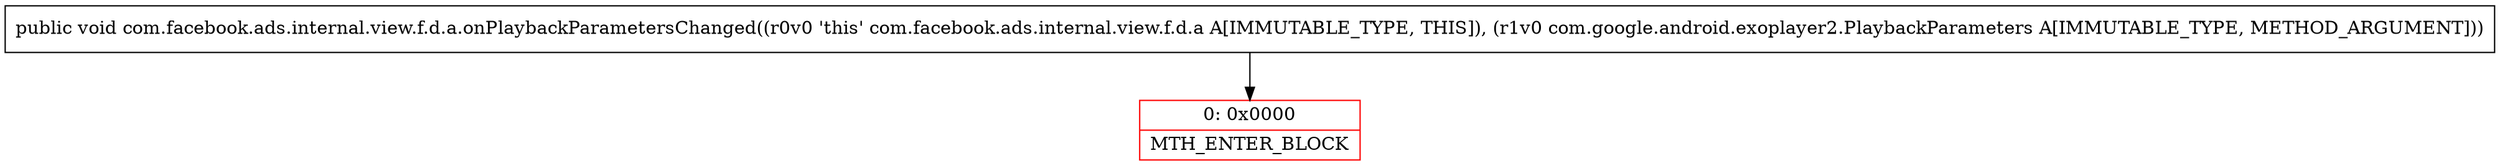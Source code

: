 digraph "CFG forcom.facebook.ads.internal.view.f.d.a.onPlaybackParametersChanged(Lcom\/google\/android\/exoplayer2\/PlaybackParameters;)V" {
subgraph cluster_Region_887495389 {
label = "R(0)";
node [shape=record,color=blue];
}
Node_0 [shape=record,color=red,label="{0\:\ 0x0000|MTH_ENTER_BLOCK\l}"];
MethodNode[shape=record,label="{public void com.facebook.ads.internal.view.f.d.a.onPlaybackParametersChanged((r0v0 'this' com.facebook.ads.internal.view.f.d.a A[IMMUTABLE_TYPE, THIS]), (r1v0 com.google.android.exoplayer2.PlaybackParameters A[IMMUTABLE_TYPE, METHOD_ARGUMENT])) }"];
MethodNode -> Node_0;
}

